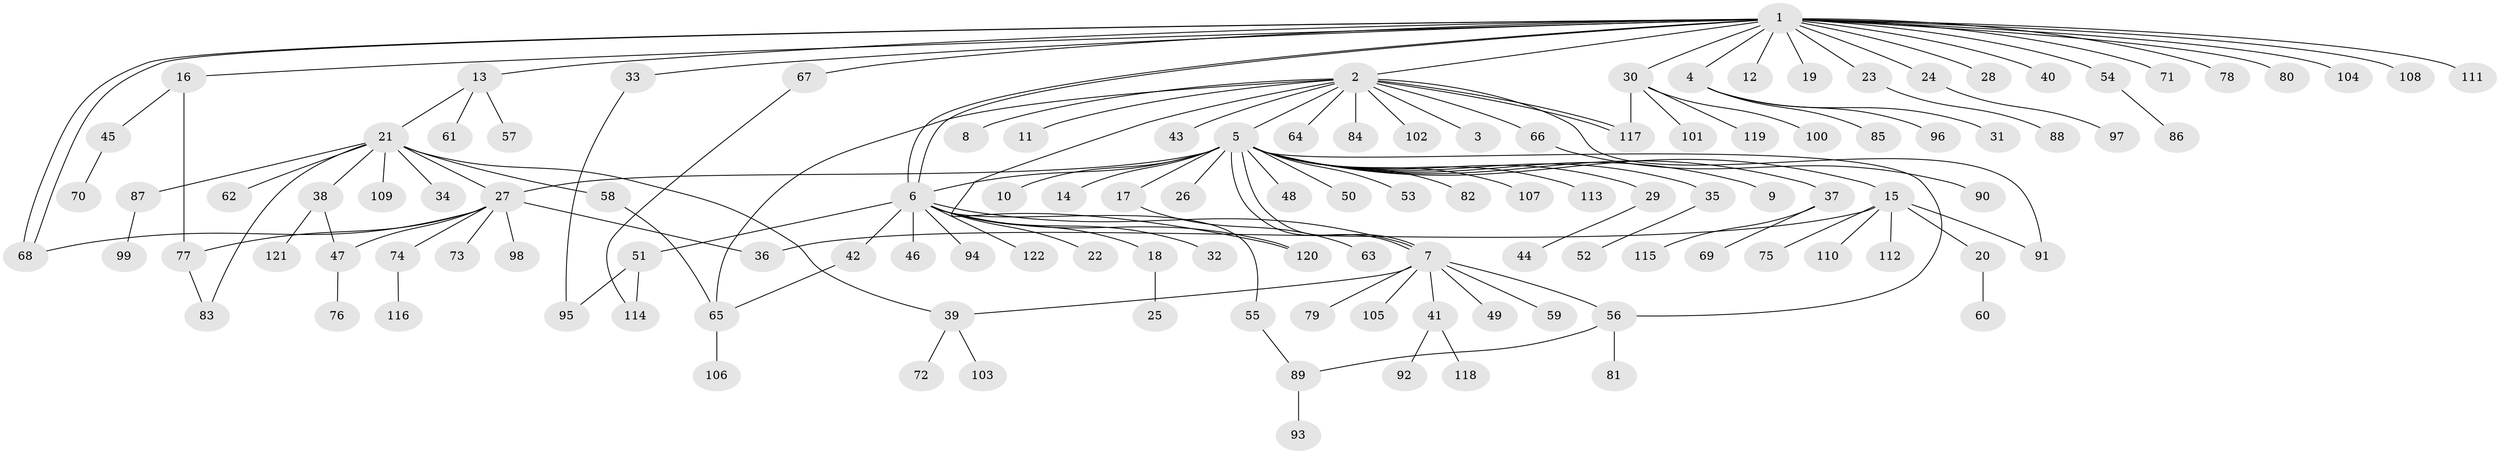 // coarse degree distribution, {1: 0.6052631578947368, 15: 0.02631578947368421, 3: 0.10526315789473684, 9: 0.02631578947368421, 5: 0.07894736842105263, 16: 0.02631578947368421, 2: 0.10526315789473684, 8: 0.02631578947368421}
// Generated by graph-tools (version 1.1) at 2025/36/03/04/25 23:36:56]
// undirected, 122 vertices, 143 edges
graph export_dot {
  node [color=gray90,style=filled];
  1;
  2;
  3;
  4;
  5;
  6;
  7;
  8;
  9;
  10;
  11;
  12;
  13;
  14;
  15;
  16;
  17;
  18;
  19;
  20;
  21;
  22;
  23;
  24;
  25;
  26;
  27;
  28;
  29;
  30;
  31;
  32;
  33;
  34;
  35;
  36;
  37;
  38;
  39;
  40;
  41;
  42;
  43;
  44;
  45;
  46;
  47;
  48;
  49;
  50;
  51;
  52;
  53;
  54;
  55;
  56;
  57;
  58;
  59;
  60;
  61;
  62;
  63;
  64;
  65;
  66;
  67;
  68;
  69;
  70;
  71;
  72;
  73;
  74;
  75;
  76;
  77;
  78;
  79;
  80;
  81;
  82;
  83;
  84;
  85;
  86;
  87;
  88;
  89;
  90;
  91;
  92;
  93;
  94;
  95;
  96;
  97;
  98;
  99;
  100;
  101;
  102;
  103;
  104;
  105;
  106;
  107;
  108;
  109;
  110;
  111;
  112;
  113;
  114;
  115;
  116;
  117;
  118;
  119;
  120;
  121;
  122;
  1 -- 2;
  1 -- 4;
  1 -- 6;
  1 -- 6;
  1 -- 12;
  1 -- 13;
  1 -- 16;
  1 -- 19;
  1 -- 23;
  1 -- 24;
  1 -- 28;
  1 -- 30;
  1 -- 33;
  1 -- 40;
  1 -- 54;
  1 -- 67;
  1 -- 68;
  1 -- 68;
  1 -- 71;
  1 -- 78;
  1 -- 80;
  1 -- 104;
  1 -- 108;
  1 -- 111;
  2 -- 3;
  2 -- 5;
  2 -- 8;
  2 -- 11;
  2 -- 43;
  2 -- 64;
  2 -- 65;
  2 -- 66;
  2 -- 84;
  2 -- 91;
  2 -- 102;
  2 -- 117;
  2 -- 117;
  2 -- 120;
  4 -- 31;
  4 -- 85;
  4 -- 96;
  5 -- 6;
  5 -- 7;
  5 -- 7;
  5 -- 9;
  5 -- 10;
  5 -- 14;
  5 -- 15;
  5 -- 17;
  5 -- 26;
  5 -- 27;
  5 -- 29;
  5 -- 35;
  5 -- 37;
  5 -- 48;
  5 -- 50;
  5 -- 53;
  5 -- 56;
  5 -- 82;
  5 -- 107;
  5 -- 113;
  6 -- 7;
  6 -- 18;
  6 -- 22;
  6 -- 32;
  6 -- 42;
  6 -- 46;
  6 -- 51;
  6 -- 55;
  6 -- 94;
  6 -- 120;
  6 -- 122;
  7 -- 39;
  7 -- 41;
  7 -- 49;
  7 -- 56;
  7 -- 59;
  7 -- 79;
  7 -- 105;
  13 -- 21;
  13 -- 57;
  13 -- 61;
  15 -- 20;
  15 -- 36;
  15 -- 75;
  15 -- 91;
  15 -- 110;
  15 -- 112;
  16 -- 45;
  16 -- 77;
  17 -- 63;
  18 -- 25;
  20 -- 60;
  21 -- 27;
  21 -- 34;
  21 -- 38;
  21 -- 39;
  21 -- 58;
  21 -- 62;
  21 -- 83;
  21 -- 87;
  21 -- 109;
  23 -- 88;
  24 -- 97;
  27 -- 36;
  27 -- 47;
  27 -- 68;
  27 -- 73;
  27 -- 74;
  27 -- 77;
  27 -- 98;
  29 -- 44;
  30 -- 100;
  30 -- 101;
  30 -- 117;
  30 -- 119;
  33 -- 95;
  35 -- 52;
  37 -- 69;
  37 -- 115;
  38 -- 47;
  38 -- 121;
  39 -- 72;
  39 -- 103;
  41 -- 92;
  41 -- 118;
  42 -- 65;
  45 -- 70;
  47 -- 76;
  51 -- 95;
  51 -- 114;
  54 -- 86;
  55 -- 89;
  56 -- 81;
  56 -- 89;
  58 -- 65;
  65 -- 106;
  66 -- 90;
  67 -- 114;
  74 -- 116;
  77 -- 83;
  87 -- 99;
  89 -- 93;
}
